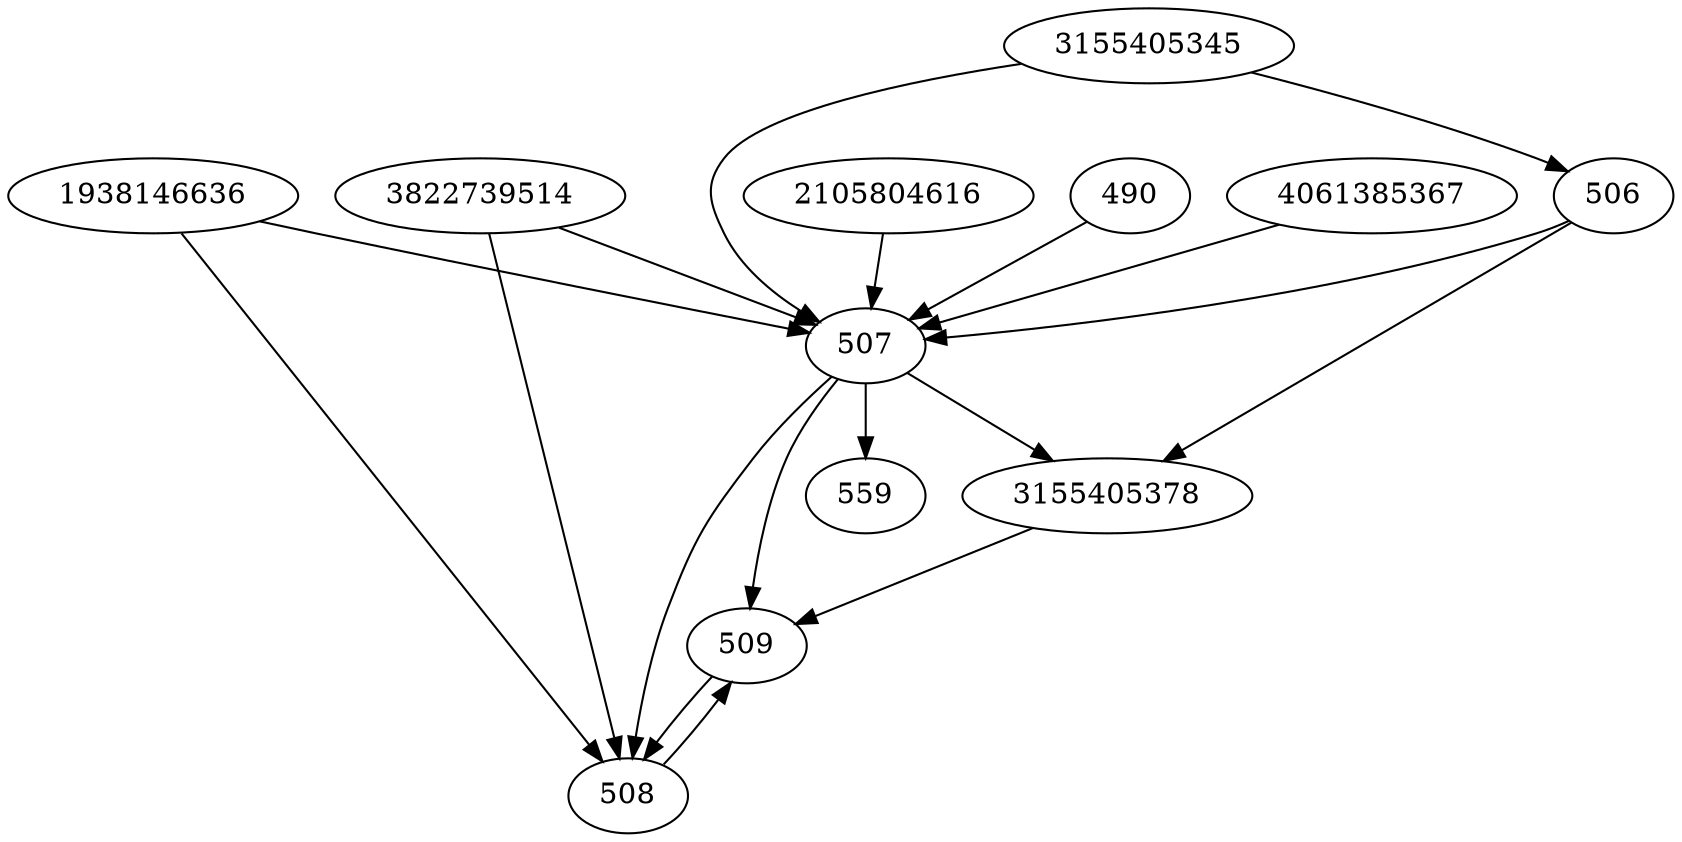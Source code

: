strict digraph  {
3155405345;
3155405378;
2105804616;
490;
1938146636;
559;
506;
4061385367;
3822739514;
507;
508;
509;
3155405345 -> 506;
3155405345 -> 507;
3155405378 -> 509;
2105804616 -> 507;
490 -> 507;
1938146636 -> 507;
1938146636 -> 508;
506 -> 507;
506 -> 3155405378;
4061385367 -> 507;
3822739514 -> 507;
3822739514 -> 508;
507 -> 509;
507 -> 3155405378;
507 -> 559;
507 -> 508;
508 -> 509;
509 -> 508;
}
